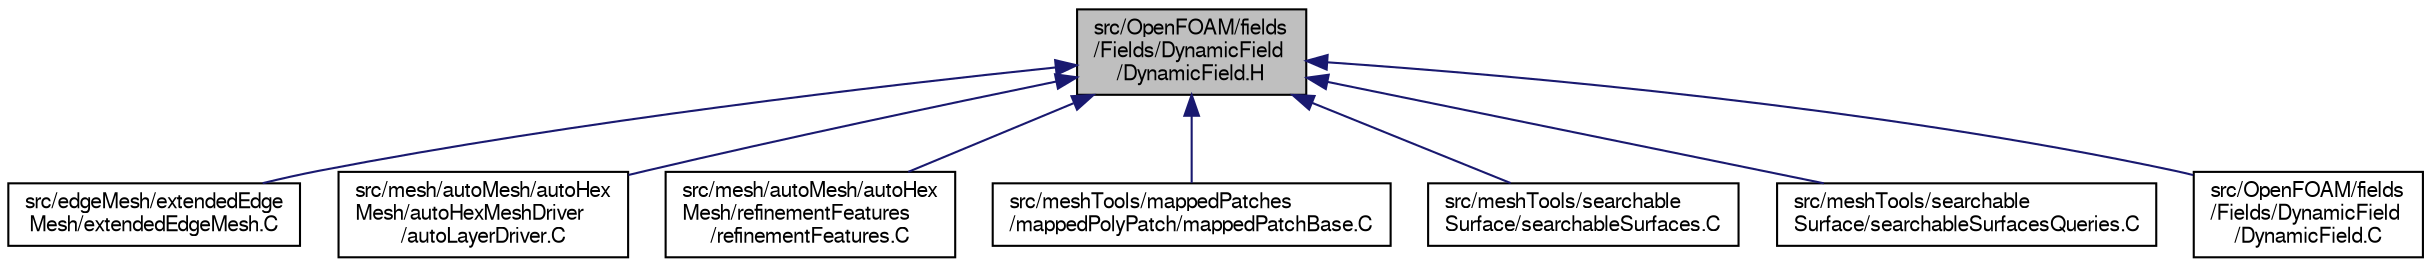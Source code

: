 digraph "src/OpenFOAM/fields/Fields/DynamicField/DynamicField.H"
{
  bgcolor="transparent";
  edge [fontname="FreeSans",fontsize="10",labelfontname="FreeSans",labelfontsize="10"];
  node [fontname="FreeSans",fontsize="10",shape=record];
  Node82 [label="src/OpenFOAM/fields\l/Fields/DynamicField\l/DynamicField.H",height=0.2,width=0.4,color="black", fillcolor="grey75", style="filled", fontcolor="black"];
  Node82 -> Node83 [dir="back",color="midnightblue",fontsize="10",style="solid",fontname="FreeSans"];
  Node83 [label="src/edgeMesh/extendedEdge\lMesh/extendedEdgeMesh.C",height=0.2,width=0.4,color="black",URL="$a00965.html"];
  Node82 -> Node84 [dir="back",color="midnightblue",fontsize="10",style="solid",fontname="FreeSans"];
  Node84 [label="src/mesh/autoMesh/autoHex\lMesh/autoHexMeshDriver\l/autoLayerDriver.C",height=0.2,width=0.4,color="black",URL="$a06833.html",tooltip="All to do with adding cell layers. "];
  Node82 -> Node85 [dir="back",color="midnightblue",fontsize="10",style="solid",fontname="FreeSans"];
  Node85 [label="src/mesh/autoMesh/autoHex\lMesh/refinementFeatures\l/refinementFeatures.C",height=0.2,width=0.4,color="black",URL="$a06947.html"];
  Node82 -> Node86 [dir="back",color="midnightblue",fontsize="10",style="solid",fontname="FreeSans"];
  Node86 [label="src/meshTools/mappedPatches\l/mappedPolyPatch/mappedPatchBase.C",height=0.2,width=0.4,color="black",URL="$a07592.html"];
  Node82 -> Node87 [dir="back",color="midnightblue",fontsize="10",style="solid",fontname="FreeSans"];
  Node87 [label="src/meshTools/searchable\lSurface/searchableSurfaces.C",height=0.2,width=0.4,color="black",URL="$a07829.html"];
  Node82 -> Node88 [dir="back",color="midnightblue",fontsize="10",style="solid",fontname="FreeSans"];
  Node88 [label="src/meshTools/searchable\lSurface/searchableSurfacesQueries.C",height=0.2,width=0.4,color="black",URL="$a07835.html"];
  Node82 -> Node89 [dir="back",color="midnightblue",fontsize="10",style="solid",fontname="FreeSans"];
  Node89 [label="src/OpenFOAM/fields\l/Fields/DynamicField\l/DynamicField.C",height=0.2,width=0.4,color="black",URL="$a09560.html"];
}

